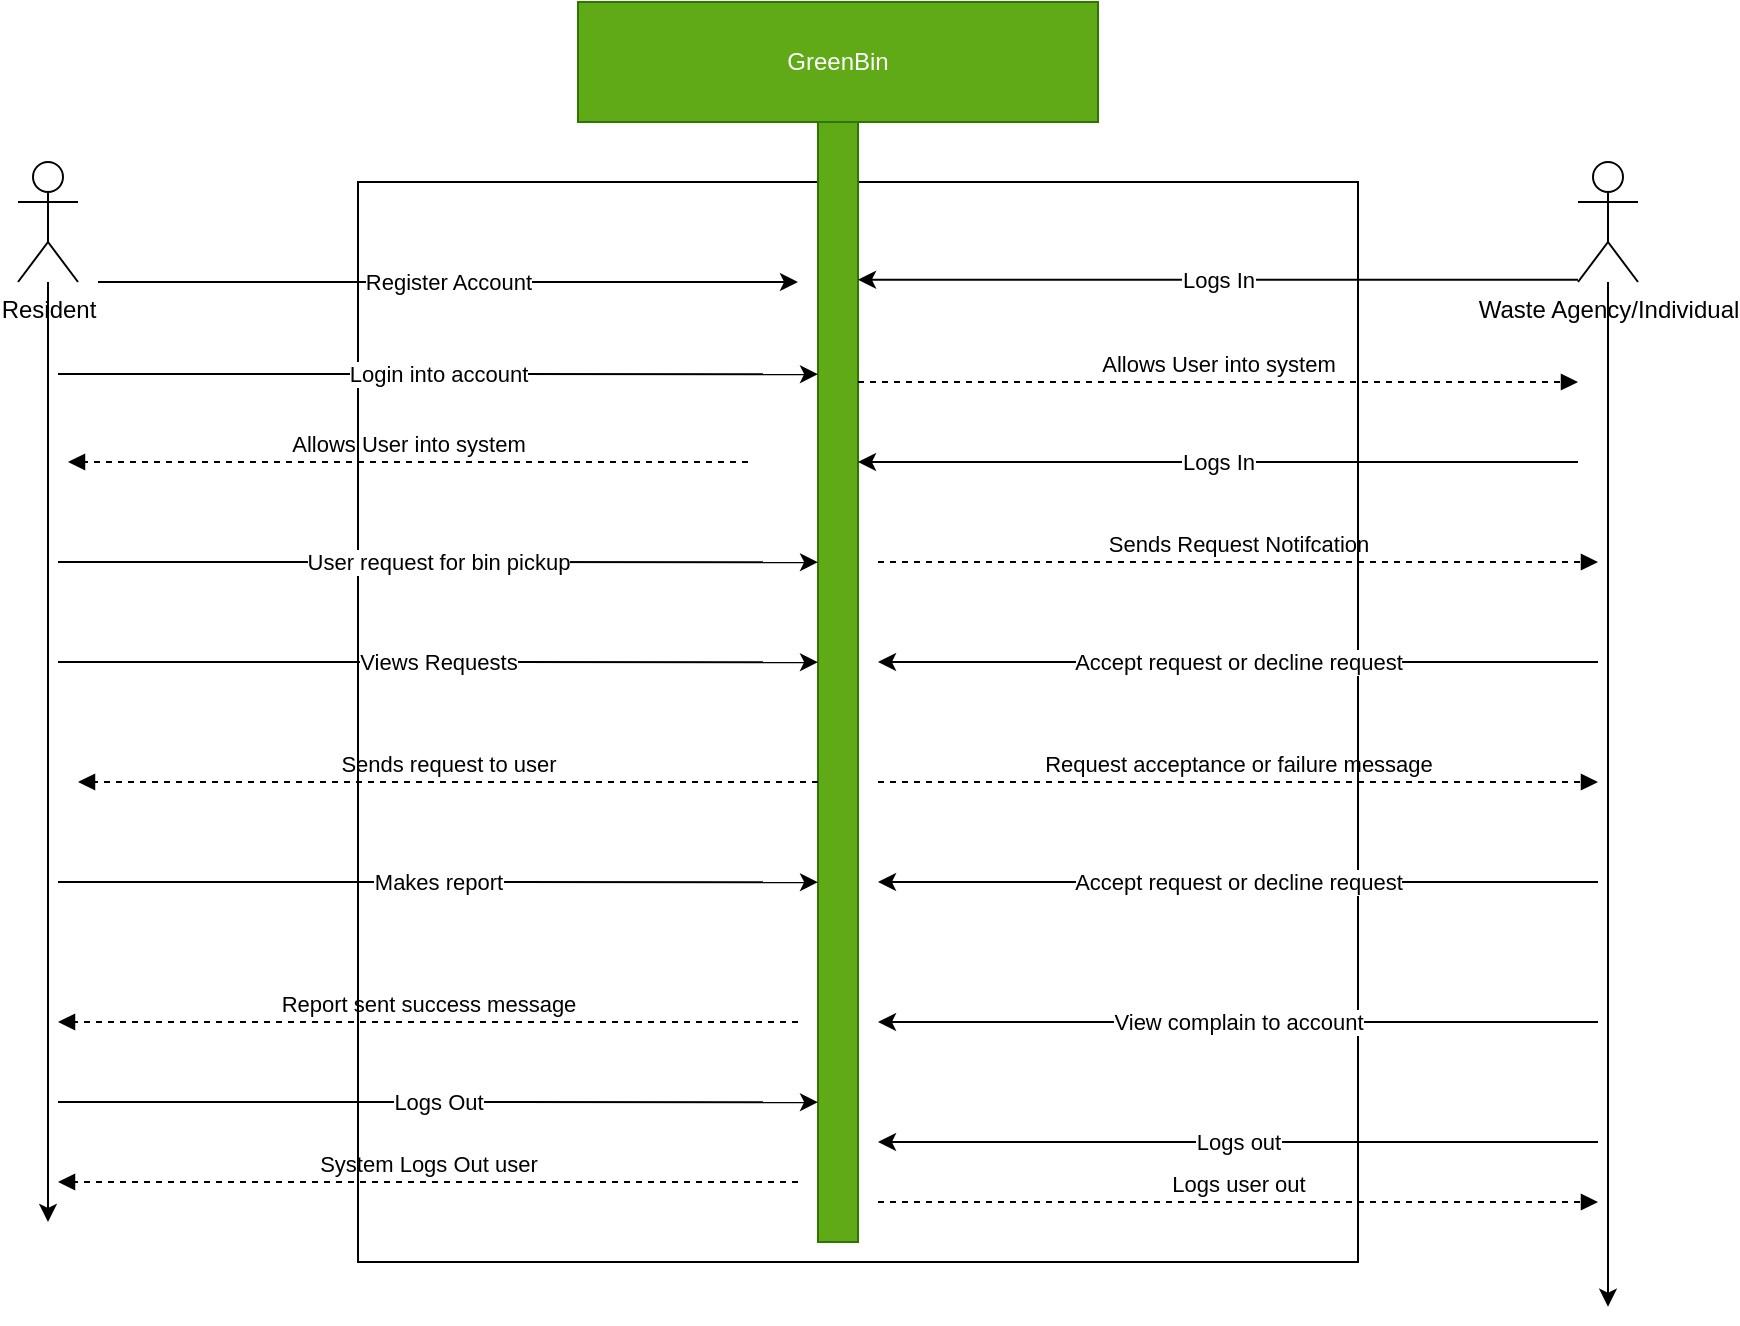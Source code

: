 <mxfile version="28.1.2">
  <diagram name="Page-1" id="MAXsRW7apozDEzRiC-Gp">
    <mxGraphModel dx="1006" dy="1701" grid="1" gridSize="10" guides="1" tooltips="1" connect="1" arrows="1" fold="1" page="1" pageScale="1" pageWidth="850" pageHeight="1100" math="0" shadow="0">
      <root>
        <mxCell id="0" />
        <mxCell id="1" parent="0" />
        <mxCell id="ayr6GmwNHQ1uvb6nFKyW-2" value="" style="rounded=0;whiteSpace=wrap;html=1;fillColor=default;movable=0;resizable=0;rotatable=0;deletable=0;editable=0;locked=1;connectable=0;" vertex="1" parent="1">
          <mxGeometry x="230" y="40" width="500" height="540" as="geometry" />
        </mxCell>
        <mxCell id="ayr6GmwNHQ1uvb6nFKyW-4" style="edgeStyle=orthogonalEdgeStyle;rounded=0;orthogonalLoop=1;jettySize=auto;html=1;" edge="1" parent="1" source="ayr6GmwNHQ1uvb6nFKyW-3">
          <mxGeometry relative="1" as="geometry">
            <mxPoint x="75" y="560" as="targetPoint" />
          </mxGeometry>
        </mxCell>
        <mxCell id="ayr6GmwNHQ1uvb6nFKyW-3" value="Resident" style="shape=umlActor;verticalLabelPosition=bottom;verticalAlign=top;html=1;outlineConnect=0;" vertex="1" parent="1">
          <mxGeometry x="60" y="30" width="30" height="60" as="geometry" />
        </mxCell>
        <mxCell id="ayr6GmwNHQ1uvb6nFKyW-5" value="GreenBin" style="rounded=0;whiteSpace=wrap;html=1;fillColor=#60a917;strokeColor=#2D7600;fontColor=#ffffff;" vertex="1" parent="1">
          <mxGeometry x="340" y="-50" width="260" height="60" as="geometry" />
        </mxCell>
        <mxCell id="ayr6GmwNHQ1uvb6nFKyW-24" style="edgeStyle=orthogonalEdgeStyle;rounded=0;orthogonalLoop=1;jettySize=auto;html=1;" edge="1" parent="1" source="ayr6GmwNHQ1uvb6nFKyW-6">
          <mxGeometry relative="1" as="geometry">
            <mxPoint x="855" y="602.353" as="targetPoint" />
          </mxGeometry>
        </mxCell>
        <mxCell id="ayr6GmwNHQ1uvb6nFKyW-6" value="Waste Agency/Individual" style="shape=umlActor;verticalLabelPosition=bottom;verticalAlign=top;html=1;outlineConnect=0;" vertex="1" parent="1">
          <mxGeometry x="840" y="30" width="30" height="60" as="geometry" />
        </mxCell>
        <mxCell id="ayr6GmwNHQ1uvb6nFKyW-7" value="" style="rounded=0;whiteSpace=wrap;html=1;fillColor=#60a917;fontColor=#ffffff;strokeColor=#2D7600;" vertex="1" parent="1">
          <mxGeometry x="460" y="10" width="20" height="560" as="geometry" />
        </mxCell>
        <mxCell id="ayr6GmwNHQ1uvb6nFKyW-8" value="Register Account" style="endArrow=classic;html=1;rounded=0;" edge="1" parent="1">
          <mxGeometry width="50" height="50" relative="1" as="geometry">
            <mxPoint x="100" y="90.0" as="sourcePoint" />
            <mxPoint x="450" y="90" as="targetPoint" />
          </mxGeometry>
        </mxCell>
        <mxCell id="ayr6GmwNHQ1uvb6nFKyW-17" value="Login into account" style="endArrow=classic;html=1;rounded=0;entryX=0;entryY=0.268;entryDx=0;entryDy=0;entryPerimeter=0;" edge="1" parent="1">
          <mxGeometry width="50" height="50" relative="1" as="geometry">
            <mxPoint x="80" y="136.0" as="sourcePoint" />
            <mxPoint x="460" y="136.08" as="targetPoint" />
          </mxGeometry>
        </mxCell>
        <mxCell id="ayr6GmwNHQ1uvb6nFKyW-19" value="Allows User into system" style="html=1;verticalAlign=bottom;labelBackgroundColor=none;endArrow=block;endFill=1;dashed=1;rounded=0;" edge="1" parent="1">
          <mxGeometry width="160" relative="1" as="geometry">
            <mxPoint x="425" y="180" as="sourcePoint" />
            <mxPoint x="85" y="180" as="targetPoint" />
          </mxGeometry>
        </mxCell>
        <mxCell id="ayr6GmwNHQ1uvb6nFKyW-21" value="User request for bin pickup" style="endArrow=classic;html=1;rounded=0;entryX=0;entryY=0.268;entryDx=0;entryDy=0;entryPerimeter=0;" edge="1" parent="1">
          <mxGeometry width="50" height="50" relative="1" as="geometry">
            <mxPoint x="80" y="230.0" as="sourcePoint" />
            <mxPoint x="460" y="230.08" as="targetPoint" />
          </mxGeometry>
        </mxCell>
        <mxCell id="ayr6GmwNHQ1uvb6nFKyW-22" value="Logs In" style="endArrow=classic;html=1;rounded=0;" edge="1" parent="1">
          <mxGeometry width="50" height="50" relative="1" as="geometry">
            <mxPoint x="840" y="88.82" as="sourcePoint" />
            <mxPoint x="480" y="88.82" as="targetPoint" />
          </mxGeometry>
        </mxCell>
        <mxCell id="ayr6GmwNHQ1uvb6nFKyW-23" value="Logs In" style="endArrow=classic;html=1;rounded=0;" edge="1" parent="1">
          <mxGeometry width="50" height="50" relative="1" as="geometry">
            <mxPoint x="840" y="180" as="sourcePoint" />
            <mxPoint x="480" y="180" as="targetPoint" />
          </mxGeometry>
        </mxCell>
        <mxCell id="ayr6GmwNHQ1uvb6nFKyW-25" value="Allows User into system" style="html=1;verticalAlign=bottom;labelBackgroundColor=none;endArrow=block;endFill=1;dashed=1;rounded=0;" edge="1" parent="1">
          <mxGeometry width="160" relative="1" as="geometry">
            <mxPoint x="480" y="140" as="sourcePoint" />
            <mxPoint x="840" y="140" as="targetPoint" />
          </mxGeometry>
        </mxCell>
        <mxCell id="ayr6GmwNHQ1uvb6nFKyW-26" value="Sends Request Notifcation" style="html=1;verticalAlign=bottom;labelBackgroundColor=none;endArrow=block;endFill=1;dashed=1;rounded=0;" edge="1" parent="1">
          <mxGeometry width="160" relative="1" as="geometry">
            <mxPoint x="490" y="230" as="sourcePoint" />
            <mxPoint x="850" y="230" as="targetPoint" />
          </mxGeometry>
        </mxCell>
        <mxCell id="ayr6GmwNHQ1uvb6nFKyW-27" value="Views Requests" style="endArrow=classic;html=1;rounded=0;entryX=0;entryY=0.268;entryDx=0;entryDy=0;entryPerimeter=0;" edge="1" parent="1">
          <mxGeometry width="50" height="50" relative="1" as="geometry">
            <mxPoint x="80" y="280.0" as="sourcePoint" />
            <mxPoint x="460" y="280.08" as="targetPoint" />
          </mxGeometry>
        </mxCell>
        <mxCell id="ayr6GmwNHQ1uvb6nFKyW-28" value="Sends request to user" style="html=1;verticalAlign=bottom;labelBackgroundColor=none;endArrow=block;endFill=1;dashed=1;rounded=0;" edge="1" parent="1">
          <mxGeometry width="160" relative="1" as="geometry">
            <mxPoint x="460" y="340" as="sourcePoint" />
            <mxPoint x="90" y="340" as="targetPoint" />
          </mxGeometry>
        </mxCell>
        <mxCell id="ayr6GmwNHQ1uvb6nFKyW-29" value="Makes report" style="endArrow=classic;html=1;rounded=0;entryX=0;entryY=0.268;entryDx=0;entryDy=0;entryPerimeter=0;" edge="1" parent="1">
          <mxGeometry width="50" height="50" relative="1" as="geometry">
            <mxPoint x="80" y="390.0" as="sourcePoint" />
            <mxPoint x="460" y="390.08" as="targetPoint" />
          </mxGeometry>
        </mxCell>
        <mxCell id="ayr6GmwNHQ1uvb6nFKyW-30" value="Report sent success message" style="html=1;verticalAlign=bottom;labelBackgroundColor=none;endArrow=block;endFill=1;dashed=1;rounded=0;" edge="1" parent="1">
          <mxGeometry width="160" relative="1" as="geometry">
            <mxPoint x="450" y="460" as="sourcePoint" />
            <mxPoint x="80" y="460" as="targetPoint" />
          </mxGeometry>
        </mxCell>
        <mxCell id="ayr6GmwNHQ1uvb6nFKyW-31" value="Accept request or decline request" style="endArrow=classic;html=1;rounded=0;" edge="1" parent="1">
          <mxGeometry width="50" height="50" relative="1" as="geometry">
            <mxPoint x="850" y="280" as="sourcePoint" />
            <mxPoint x="490" y="280" as="targetPoint" />
          </mxGeometry>
        </mxCell>
        <mxCell id="ayr6GmwNHQ1uvb6nFKyW-32" value="Accept request or decline request" style="endArrow=classic;html=1;rounded=0;" edge="1" parent="1">
          <mxGeometry width="50" height="50" relative="1" as="geometry">
            <mxPoint x="850" y="390" as="sourcePoint" />
            <mxPoint x="490" y="390" as="targetPoint" />
          </mxGeometry>
        </mxCell>
        <mxCell id="ayr6GmwNHQ1uvb6nFKyW-33" value="Request acceptance or failure message" style="html=1;verticalAlign=bottom;labelBackgroundColor=none;endArrow=block;endFill=1;dashed=1;rounded=0;" edge="1" parent="1">
          <mxGeometry width="160" relative="1" as="geometry">
            <mxPoint x="490" y="340" as="sourcePoint" />
            <mxPoint x="850" y="340" as="targetPoint" />
          </mxGeometry>
        </mxCell>
        <mxCell id="ayr6GmwNHQ1uvb6nFKyW-34" value="Logs Out" style="endArrow=classic;html=1;rounded=0;entryX=0;entryY=0.268;entryDx=0;entryDy=0;entryPerimeter=0;" edge="1" parent="1">
          <mxGeometry width="50" height="50" relative="1" as="geometry">
            <mxPoint x="80" y="500.0" as="sourcePoint" />
            <mxPoint x="460" y="500.08" as="targetPoint" />
          </mxGeometry>
        </mxCell>
        <mxCell id="ayr6GmwNHQ1uvb6nFKyW-35" value="System Logs Out user" style="html=1;verticalAlign=bottom;labelBackgroundColor=none;endArrow=block;endFill=1;dashed=1;rounded=0;" edge="1" parent="1">
          <mxGeometry width="160" relative="1" as="geometry">
            <mxPoint x="450" y="540" as="sourcePoint" />
            <mxPoint x="80" y="540" as="targetPoint" />
          </mxGeometry>
        </mxCell>
        <mxCell id="ayr6GmwNHQ1uvb6nFKyW-36" value="View complain to account" style="endArrow=classic;html=1;rounded=0;" edge="1" parent="1">
          <mxGeometry width="50" height="50" relative="1" as="geometry">
            <mxPoint x="850" y="460" as="sourcePoint" />
            <mxPoint x="490" y="460" as="targetPoint" />
          </mxGeometry>
        </mxCell>
        <mxCell id="ayr6GmwNHQ1uvb6nFKyW-37" value="Logs out" style="endArrow=classic;html=1;rounded=0;" edge="1" parent="1">
          <mxGeometry width="50" height="50" relative="1" as="geometry">
            <mxPoint x="850" y="520" as="sourcePoint" />
            <mxPoint x="490" y="520" as="targetPoint" />
          </mxGeometry>
        </mxCell>
        <mxCell id="ayr6GmwNHQ1uvb6nFKyW-39" value="Logs user out" style="html=1;verticalAlign=bottom;labelBackgroundColor=none;endArrow=block;endFill=1;dashed=1;rounded=0;" edge="1" parent="1">
          <mxGeometry width="160" relative="1" as="geometry">
            <mxPoint x="490" y="550" as="sourcePoint" />
            <mxPoint x="850" y="550" as="targetPoint" />
          </mxGeometry>
        </mxCell>
      </root>
    </mxGraphModel>
  </diagram>
</mxfile>
